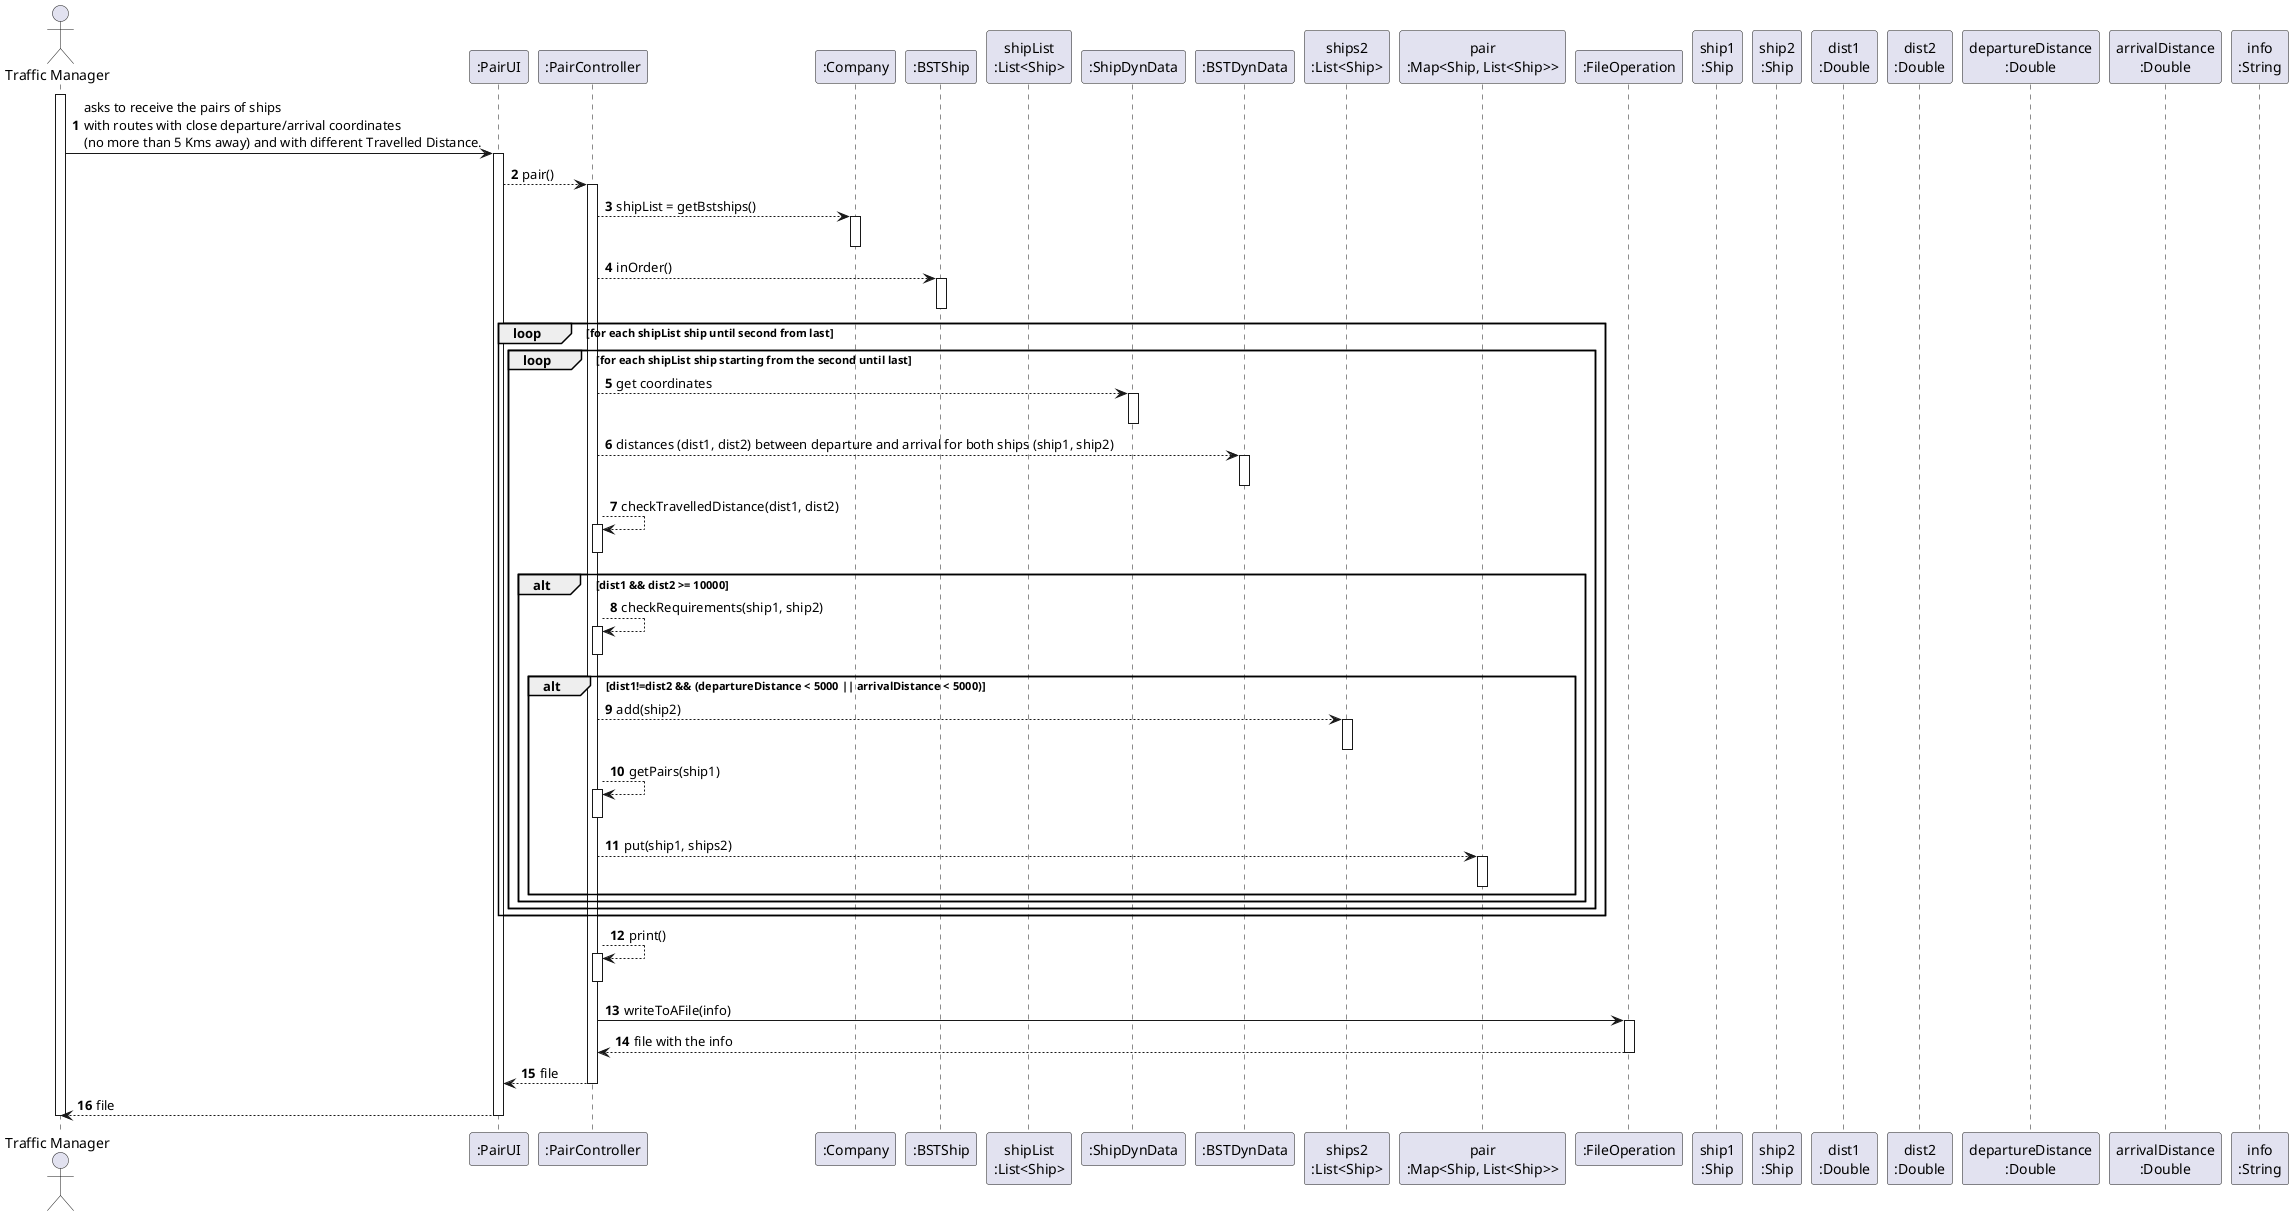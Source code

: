 @startuml
'https://plantuml.com/sequence-diagram

autonumber
actor "Traffic Manager" as TM
participant ":PairUI" as UI
participant ":PairController" as CTRL
participant ":Company" as C
participant ":BSTShip" as BST
participant "shipList\n:List<Ship>" as SL
participant ":ShipDynData" as SDD
participant ":BSTDynData" as BSTDD
participant "ships2\n:List<Ship>" as SL2
participant "pair\n:Map<Ship, List<Ship>>" as PAIR
participant ":FileOperation" as FILE
participant "ship1\n:Ship"
participant "ship2\n:Ship"
participant "dist1\n:Double"
participant "dist2\n:Double"
participant "departureDistance\n:Double"
participant "arrivalDistance\n:Double"
participant "info\n:String"

activate TM


TM -> UI: asks to receive the pairs of ships \nwith routes with close departure/arrival coordinates \n(no more than 5 Kms away) and with different Travelled Distance.
activate UI
UI --> CTRL: pair()
activate CTRL
CTRL --> C: shipList = getBstships()
activate C
deactivate C

CTRL --> BST: inOrder()
activate BST
deactivate BST
loop for each shipList ship until second from last
loop for each shipList ship starting from the second until last
CTRL --> SDD: get coordinates
activate SDD
deactivate SDD
CTRL --> BSTDD: distances (dist1, dist2) between departure and arrival for both ships (ship1, ship2)
activate BSTDD
deactivate BSTDD
CTRL --> CTRL: checkTravelledDistance(dist1, dist2)
activate CTRL
deactivate CTRL
alt dist1 && dist2 >= 10000
CTRL --> CTRL: checkRequirements(ship1, ship2)
activate CTRL
deactivate CTRL
alt dist1!=dist2 && (departureDistance < 5000 || arrivalDistance < 5000)
CTRL --> SL2: add(ship2)
activate SL2
deactivate SL2
CTRL --> CTRL: getPairs(ship1)
activate CTRL
deactivate CTRL
CTRL --> PAIR: put(ship1, ships2)
activate PAIR
deactivate PAIR
end
end
end
end
CTRL --> CTRL: print()
activate CTRL
deactivate CTRL
CTRL -> FILE: writeToAFile(info)
activate FILE
FILE --> CTRL: file with the info
deactivate FILE
CTRL --> UI: file
deactivate CTRL
UI --> TM: file
deactivate UI
deactivate TM

@enduml